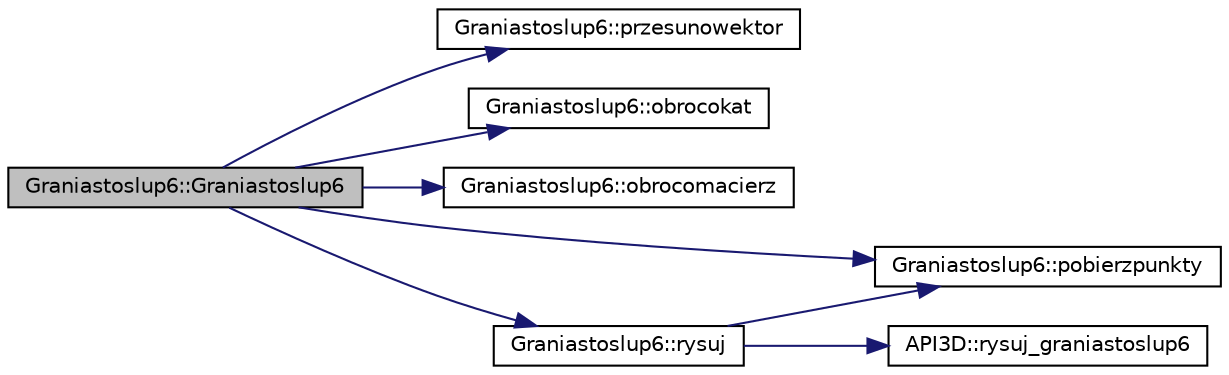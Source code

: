 digraph "Graniastoslup6::Graniastoslup6"
{
  edge [fontname="Helvetica",fontsize="10",labelfontname="Helvetica",labelfontsize="10"];
  node [fontname="Helvetica",fontsize="10",shape=record];
  rankdir="LR";
  Node2 [label="Graniastoslup6::Graniastoslup6",height=0.2,width=0.4,color="black", fillcolor="grey75", style="filled", fontcolor="black"];
  Node2 -> Node3 [color="midnightblue",fontsize="10",style="solid",fontname="Helvetica"];
  Node3 [label="Graniastoslup6::przesunowektor",height=0.2,width=0.4,color="black", fillcolor="white", style="filled",URL="$class_graniastoslup6.html#afe5fc6dc99a88f300f176f9d0cb2e3e1"];
  Node2 -> Node4 [color="midnightblue",fontsize="10",style="solid",fontname="Helvetica"];
  Node4 [label="Graniastoslup6::obrocokat",height=0.2,width=0.4,color="black", fillcolor="white", style="filled",URL="$class_graniastoslup6.html#a0aeb55be45dd6ad27b58d6b9fb9ed948"];
  Node2 -> Node5 [color="midnightblue",fontsize="10",style="solid",fontname="Helvetica"];
  Node5 [label="Graniastoslup6::obrocomacierz",height=0.2,width=0.4,color="black", fillcolor="white", style="filled",URL="$class_graniastoslup6.html#a9dbb934d8e9b81d9f16987cbdf3efc66"];
  Node2 -> Node6 [color="midnightblue",fontsize="10",style="solid",fontname="Helvetica"];
  Node6 [label="Graniastoslup6::pobierzpunkty",height=0.2,width=0.4,color="black", fillcolor="white", style="filled",URL="$class_graniastoslup6.html#a93cfb46c87c5dd10a18bb10c745c0602"];
  Node2 -> Node7 [color="midnightblue",fontsize="10",style="solid",fontname="Helvetica"];
  Node7 [label="Graniastoslup6::rysuj",height=0.2,width=0.4,color="black", fillcolor="white", style="filled",URL="$class_graniastoslup6.html#a2f0a86d9396c80440859c1e7705366f7"];
  Node7 -> Node6 [color="midnightblue",fontsize="10",style="solid",fontname="Helvetica"];
  Node7 -> Node8 [color="midnightblue",fontsize="10",style="solid",fontname="Helvetica"];
  Node8 [label="API3D::rysuj_graniastoslup6",height=0.2,width=0.4,color="black", fillcolor="white", style="filled",URL="$class_a_p_i3_d.html#a9bf422b0020a007945b8a4452caf57ca"];
}
